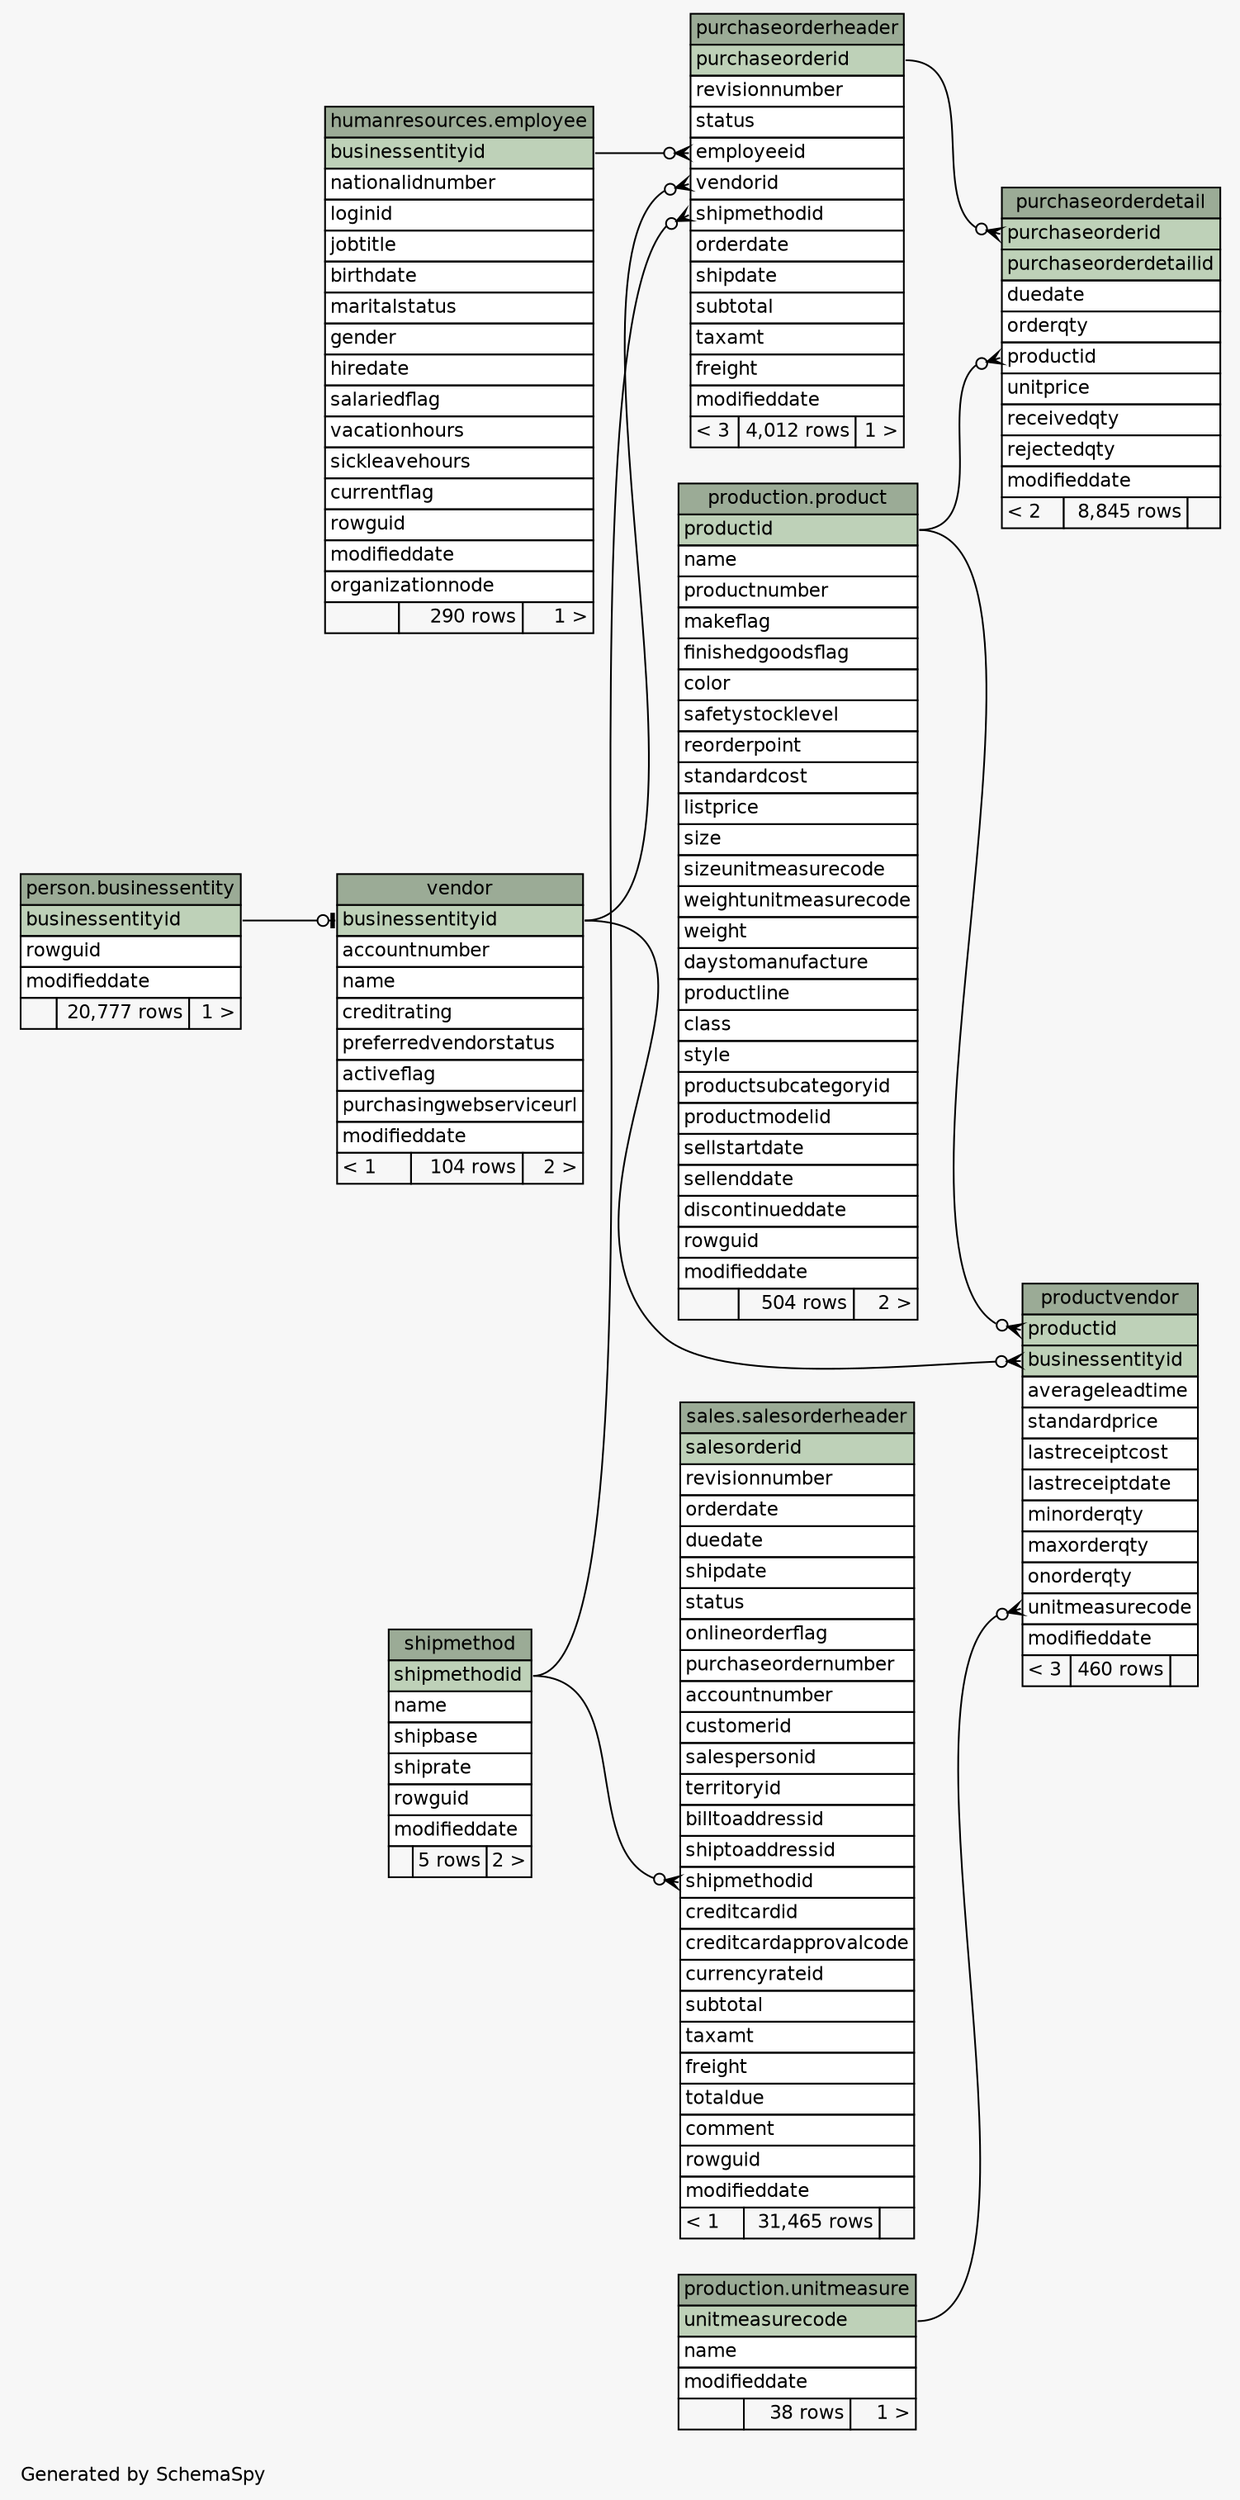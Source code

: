 // dot 2.40.1 on Linux 5.4.0-80-generic
// SchemaSpy rev 590
digraph "largeRelationshipsDiagram" {
  graph [
    rankdir="RL"
    bgcolor="#f7f7f7"
    label="\nGenerated by SchemaSpy"
    labeljust="l"
    nodesep="0.18"
    ranksep="0.46"
    fontname="Helvetica"
    fontsize="11"
  ];
  node [
    fontname="Helvetica"
    fontsize="11"
    shape="plaintext"
  ];
  edge [
    arrowsize="0.8"
  ];
  "person.businessentity" [
    label=<
    <TABLE BORDER="0" CELLBORDER="1" CELLSPACING="0" BGCOLOR="#ffffff">
      <TR><TD COLSPAN="3" BGCOLOR="#9bab96" ALIGN="CENTER">person.businessentity</TD></TR>
      <TR><TD PORT="businessentityid" COLSPAN="3" BGCOLOR="#bed1b8" ALIGN="LEFT">businessentityid</TD></TR>
      <TR><TD PORT="rowguid" COLSPAN="3" ALIGN="LEFT">rowguid</TD></TR>
      <TR><TD PORT="modifieddate" COLSPAN="3" ALIGN="LEFT">modifieddate</TD></TR>
      <TR><TD ALIGN="LEFT" BGCOLOR="#f7f7f7">  </TD><TD ALIGN="RIGHT" BGCOLOR="#f7f7f7">20,777 rows</TD><TD ALIGN="RIGHT" BGCOLOR="#f7f7f7">1 &gt;</TD></TR>
    </TABLE>>
    tooltip="person.businessentity"
  ];
  "humanresources.employee" [
    label=<
    <TABLE BORDER="0" CELLBORDER="1" CELLSPACING="0" BGCOLOR="#ffffff">
      <TR><TD COLSPAN="3" BGCOLOR="#9bab96" ALIGN="CENTER">humanresources.employee</TD></TR>
      <TR><TD PORT="businessentityid" COLSPAN="3" BGCOLOR="#bed1b8" ALIGN="LEFT">businessentityid</TD></TR>
      <TR><TD PORT="nationalidnumber" COLSPAN="3" ALIGN="LEFT">nationalidnumber</TD></TR>
      <TR><TD PORT="loginid" COLSPAN="3" ALIGN="LEFT">loginid</TD></TR>
      <TR><TD PORT="jobtitle" COLSPAN="3" ALIGN="LEFT">jobtitle</TD></TR>
      <TR><TD PORT="birthdate" COLSPAN="3" ALIGN="LEFT">birthdate</TD></TR>
      <TR><TD PORT="maritalstatus" COLSPAN="3" ALIGN="LEFT">maritalstatus</TD></TR>
      <TR><TD PORT="gender" COLSPAN="3" ALIGN="LEFT">gender</TD></TR>
      <TR><TD PORT="hiredate" COLSPAN="3" ALIGN="LEFT">hiredate</TD></TR>
      <TR><TD PORT="salariedflag" COLSPAN="3" ALIGN="LEFT">salariedflag</TD></TR>
      <TR><TD PORT="vacationhours" COLSPAN="3" ALIGN="LEFT">vacationhours</TD></TR>
      <TR><TD PORT="sickleavehours" COLSPAN="3" ALIGN="LEFT">sickleavehours</TD></TR>
      <TR><TD PORT="currentflag" COLSPAN="3" ALIGN="LEFT">currentflag</TD></TR>
      <TR><TD PORT="rowguid" COLSPAN="3" ALIGN="LEFT">rowguid</TD></TR>
      <TR><TD PORT="modifieddate" COLSPAN="3" ALIGN="LEFT">modifieddate</TD></TR>
      <TR><TD PORT="organizationnode" COLSPAN="3" ALIGN="LEFT">organizationnode</TD></TR>
      <TR><TD ALIGN="LEFT" BGCOLOR="#f7f7f7">  </TD><TD ALIGN="RIGHT" BGCOLOR="#f7f7f7">290 rows</TD><TD ALIGN="RIGHT" BGCOLOR="#f7f7f7">1 &gt;</TD></TR>
    </TABLE>>
    tooltip="humanresources.employee"
  ];
  "production.product" [
    label=<
    <TABLE BORDER="0" CELLBORDER="1" CELLSPACING="0" BGCOLOR="#ffffff">
      <TR><TD COLSPAN="3" BGCOLOR="#9bab96" ALIGN="CENTER">production.product</TD></TR>
      <TR><TD PORT="productid" COLSPAN="3" BGCOLOR="#bed1b8" ALIGN="LEFT">productid</TD></TR>
      <TR><TD PORT="name" COLSPAN="3" ALIGN="LEFT">name</TD></TR>
      <TR><TD PORT="productnumber" COLSPAN="3" ALIGN="LEFT">productnumber</TD></TR>
      <TR><TD PORT="makeflag" COLSPAN="3" ALIGN="LEFT">makeflag</TD></TR>
      <TR><TD PORT="finishedgoodsflag" COLSPAN="3" ALIGN="LEFT">finishedgoodsflag</TD></TR>
      <TR><TD PORT="color" COLSPAN="3" ALIGN="LEFT">color</TD></TR>
      <TR><TD PORT="safetystocklevel" COLSPAN="3" ALIGN="LEFT">safetystocklevel</TD></TR>
      <TR><TD PORT="reorderpoint" COLSPAN="3" ALIGN="LEFT">reorderpoint</TD></TR>
      <TR><TD PORT="standardcost" COLSPAN="3" ALIGN="LEFT">standardcost</TD></TR>
      <TR><TD PORT="listprice" COLSPAN="3" ALIGN="LEFT">listprice</TD></TR>
      <TR><TD PORT="size" COLSPAN="3" ALIGN="LEFT">size</TD></TR>
      <TR><TD PORT="sizeunitmeasurecode" COLSPAN="3" ALIGN="LEFT">sizeunitmeasurecode</TD></TR>
      <TR><TD PORT="weightunitmeasurecode" COLSPAN="3" ALIGN="LEFT">weightunitmeasurecode</TD></TR>
      <TR><TD PORT="weight" COLSPAN="3" ALIGN="LEFT">weight</TD></TR>
      <TR><TD PORT="daystomanufacture" COLSPAN="3" ALIGN="LEFT">daystomanufacture</TD></TR>
      <TR><TD PORT="productline" COLSPAN="3" ALIGN="LEFT">productline</TD></TR>
      <TR><TD PORT="class" COLSPAN="3" ALIGN="LEFT">class</TD></TR>
      <TR><TD PORT="style" COLSPAN="3" ALIGN="LEFT">style</TD></TR>
      <TR><TD PORT="productsubcategoryid" COLSPAN="3" ALIGN="LEFT">productsubcategoryid</TD></TR>
      <TR><TD PORT="productmodelid" COLSPAN="3" ALIGN="LEFT">productmodelid</TD></TR>
      <TR><TD PORT="sellstartdate" COLSPAN="3" ALIGN="LEFT">sellstartdate</TD></TR>
      <TR><TD PORT="sellenddate" COLSPAN="3" ALIGN="LEFT">sellenddate</TD></TR>
      <TR><TD PORT="discontinueddate" COLSPAN="3" ALIGN="LEFT">discontinueddate</TD></TR>
      <TR><TD PORT="rowguid" COLSPAN="3" ALIGN="LEFT">rowguid</TD></TR>
      <TR><TD PORT="modifieddate" COLSPAN="3" ALIGN="LEFT">modifieddate</TD></TR>
      <TR><TD ALIGN="LEFT" BGCOLOR="#f7f7f7">  </TD><TD ALIGN="RIGHT" BGCOLOR="#f7f7f7">504 rows</TD><TD ALIGN="RIGHT" BGCOLOR="#f7f7f7">2 &gt;</TD></TR>
    </TABLE>>
    tooltip="production.product"
  ];
  "productvendor" [
    label=<
    <TABLE BORDER="0" CELLBORDER="1" CELLSPACING="0" BGCOLOR="#ffffff">
      <TR><TD COLSPAN="3" BGCOLOR="#9bab96" ALIGN="CENTER">productvendor</TD></TR>
      <TR><TD PORT="productid" COLSPAN="3" BGCOLOR="#bed1b8" ALIGN="LEFT">productid</TD></TR>
      <TR><TD PORT="businessentityid" COLSPAN="3" BGCOLOR="#bed1b8" ALIGN="LEFT">businessentityid</TD></TR>
      <TR><TD PORT="averageleadtime" COLSPAN="3" ALIGN="LEFT">averageleadtime</TD></TR>
      <TR><TD PORT="standardprice" COLSPAN="3" ALIGN="LEFT">standardprice</TD></TR>
      <TR><TD PORT="lastreceiptcost" COLSPAN="3" ALIGN="LEFT">lastreceiptcost</TD></TR>
      <TR><TD PORT="lastreceiptdate" COLSPAN="3" ALIGN="LEFT">lastreceiptdate</TD></TR>
      <TR><TD PORT="minorderqty" COLSPAN="3" ALIGN="LEFT">minorderqty</TD></TR>
      <TR><TD PORT="maxorderqty" COLSPAN="3" ALIGN="LEFT">maxorderqty</TD></TR>
      <TR><TD PORT="onorderqty" COLSPAN="3" ALIGN="LEFT">onorderqty</TD></TR>
      <TR><TD PORT="unitmeasurecode" COLSPAN="3" ALIGN="LEFT">unitmeasurecode</TD></TR>
      <TR><TD PORT="modifieddate" COLSPAN="3" ALIGN="LEFT">modifieddate</TD></TR>
      <TR><TD ALIGN="LEFT" BGCOLOR="#f7f7f7">&lt; 3</TD><TD ALIGN="RIGHT" BGCOLOR="#f7f7f7">460 rows</TD><TD ALIGN="RIGHT" BGCOLOR="#f7f7f7">  </TD></TR>
    </TABLE>>
    URL="tables/productvendor.html"
    tooltip="productvendor"
  ];
  "purchaseorderdetail" [
    label=<
    <TABLE BORDER="0" CELLBORDER="1" CELLSPACING="0" BGCOLOR="#ffffff">
      <TR><TD COLSPAN="3" BGCOLOR="#9bab96" ALIGN="CENTER">purchaseorderdetail</TD></TR>
      <TR><TD PORT="purchaseorderid" COLSPAN="3" BGCOLOR="#bed1b8" ALIGN="LEFT">purchaseorderid</TD></TR>
      <TR><TD PORT="purchaseorderdetailid" COLSPAN="3" BGCOLOR="#bed1b8" ALIGN="LEFT">purchaseorderdetailid</TD></TR>
      <TR><TD PORT="duedate" COLSPAN="3" ALIGN="LEFT">duedate</TD></TR>
      <TR><TD PORT="orderqty" COLSPAN="3" ALIGN="LEFT">orderqty</TD></TR>
      <TR><TD PORT="productid" COLSPAN="3" ALIGN="LEFT">productid</TD></TR>
      <TR><TD PORT="unitprice" COLSPAN="3" ALIGN="LEFT">unitprice</TD></TR>
      <TR><TD PORT="receivedqty" COLSPAN="3" ALIGN="LEFT">receivedqty</TD></TR>
      <TR><TD PORT="rejectedqty" COLSPAN="3" ALIGN="LEFT">rejectedqty</TD></TR>
      <TR><TD PORT="modifieddate" COLSPAN="3" ALIGN="LEFT">modifieddate</TD></TR>
      <TR><TD ALIGN="LEFT" BGCOLOR="#f7f7f7">&lt; 2</TD><TD ALIGN="RIGHT" BGCOLOR="#f7f7f7">8,845 rows</TD><TD ALIGN="RIGHT" BGCOLOR="#f7f7f7">  </TD></TR>
    </TABLE>>
    URL="tables/purchaseorderdetail.html"
    tooltip="purchaseorderdetail"
  ];
  "purchaseorderheader" [
    label=<
    <TABLE BORDER="0" CELLBORDER="1" CELLSPACING="0" BGCOLOR="#ffffff">
      <TR><TD COLSPAN="3" BGCOLOR="#9bab96" ALIGN="CENTER">purchaseorderheader</TD></TR>
      <TR><TD PORT="purchaseorderid" COLSPAN="3" BGCOLOR="#bed1b8" ALIGN="LEFT">purchaseorderid</TD></TR>
      <TR><TD PORT="revisionnumber" COLSPAN="3" ALIGN="LEFT">revisionnumber</TD></TR>
      <TR><TD PORT="status" COLSPAN="3" ALIGN="LEFT">status</TD></TR>
      <TR><TD PORT="employeeid" COLSPAN="3" ALIGN="LEFT">employeeid</TD></TR>
      <TR><TD PORT="vendorid" COLSPAN="3" ALIGN="LEFT">vendorid</TD></TR>
      <TR><TD PORT="shipmethodid" COLSPAN="3" ALIGN="LEFT">shipmethodid</TD></TR>
      <TR><TD PORT="orderdate" COLSPAN="3" ALIGN="LEFT">orderdate</TD></TR>
      <TR><TD PORT="shipdate" COLSPAN="3" ALIGN="LEFT">shipdate</TD></TR>
      <TR><TD PORT="subtotal" COLSPAN="3" ALIGN="LEFT">subtotal</TD></TR>
      <TR><TD PORT="taxamt" COLSPAN="3" ALIGN="LEFT">taxamt</TD></TR>
      <TR><TD PORT="freight" COLSPAN="3" ALIGN="LEFT">freight</TD></TR>
      <TR><TD PORT="modifieddate" COLSPAN="3" ALIGN="LEFT">modifieddate</TD></TR>
      <TR><TD ALIGN="LEFT" BGCOLOR="#f7f7f7">&lt; 3</TD><TD ALIGN="RIGHT" BGCOLOR="#f7f7f7">4,012 rows</TD><TD ALIGN="RIGHT" BGCOLOR="#f7f7f7">1 &gt;</TD></TR>
    </TABLE>>
    URL="tables/purchaseorderheader.html"
    tooltip="purchaseorderheader"
  ];
  "sales.salesorderheader" [
    label=<
    <TABLE BORDER="0" CELLBORDER="1" CELLSPACING="0" BGCOLOR="#ffffff">
      <TR><TD COLSPAN="3" BGCOLOR="#9bab96" ALIGN="CENTER">sales.salesorderheader</TD></TR>
      <TR><TD PORT="salesorderid" COLSPAN="3" BGCOLOR="#bed1b8" ALIGN="LEFT">salesorderid</TD></TR>
      <TR><TD PORT="revisionnumber" COLSPAN="3" ALIGN="LEFT">revisionnumber</TD></TR>
      <TR><TD PORT="orderdate" COLSPAN="3" ALIGN="LEFT">orderdate</TD></TR>
      <TR><TD PORT="duedate" COLSPAN="3" ALIGN="LEFT">duedate</TD></TR>
      <TR><TD PORT="shipdate" COLSPAN="3" ALIGN="LEFT">shipdate</TD></TR>
      <TR><TD PORT="status" COLSPAN="3" ALIGN="LEFT">status</TD></TR>
      <TR><TD PORT="onlineorderflag" COLSPAN="3" ALIGN="LEFT">onlineorderflag</TD></TR>
      <TR><TD PORT="purchaseordernumber" COLSPAN="3" ALIGN="LEFT">purchaseordernumber</TD></TR>
      <TR><TD PORT="accountnumber" COLSPAN="3" ALIGN="LEFT">accountnumber</TD></TR>
      <TR><TD PORT="customerid" COLSPAN="3" ALIGN="LEFT">customerid</TD></TR>
      <TR><TD PORT="salespersonid" COLSPAN="3" ALIGN="LEFT">salespersonid</TD></TR>
      <TR><TD PORT="territoryid" COLSPAN="3" ALIGN="LEFT">territoryid</TD></TR>
      <TR><TD PORT="billtoaddressid" COLSPAN="3" ALIGN="LEFT">billtoaddressid</TD></TR>
      <TR><TD PORT="shiptoaddressid" COLSPAN="3" ALIGN="LEFT">shiptoaddressid</TD></TR>
      <TR><TD PORT="shipmethodid" COLSPAN="3" ALIGN="LEFT">shipmethodid</TD></TR>
      <TR><TD PORT="creditcardid" COLSPAN="3" ALIGN="LEFT">creditcardid</TD></TR>
      <TR><TD PORT="creditcardapprovalcode" COLSPAN="3" ALIGN="LEFT">creditcardapprovalcode</TD></TR>
      <TR><TD PORT="currencyrateid" COLSPAN="3" ALIGN="LEFT">currencyrateid</TD></TR>
      <TR><TD PORT="subtotal" COLSPAN="3" ALIGN="LEFT">subtotal</TD></TR>
      <TR><TD PORT="taxamt" COLSPAN="3" ALIGN="LEFT">taxamt</TD></TR>
      <TR><TD PORT="freight" COLSPAN="3" ALIGN="LEFT">freight</TD></TR>
      <TR><TD PORT="totaldue" COLSPAN="3" ALIGN="LEFT">totaldue</TD></TR>
      <TR><TD PORT="comment" COLSPAN="3" ALIGN="LEFT">comment</TD></TR>
      <TR><TD PORT="rowguid" COLSPAN="3" ALIGN="LEFT">rowguid</TD></TR>
      <TR><TD PORT="modifieddate" COLSPAN="3" ALIGN="LEFT">modifieddate</TD></TR>
      <TR><TD ALIGN="LEFT" BGCOLOR="#f7f7f7">&lt; 1</TD><TD ALIGN="RIGHT" BGCOLOR="#f7f7f7">31,465 rows</TD><TD ALIGN="RIGHT" BGCOLOR="#f7f7f7">  </TD></TR>
    </TABLE>>
    tooltip="sales.salesorderheader"
  ];
  "shipmethod" [
    label=<
    <TABLE BORDER="0" CELLBORDER="1" CELLSPACING="0" BGCOLOR="#ffffff">
      <TR><TD COLSPAN="3" BGCOLOR="#9bab96" ALIGN="CENTER">shipmethod</TD></TR>
      <TR><TD PORT="shipmethodid" COLSPAN="3" BGCOLOR="#bed1b8" ALIGN="LEFT">shipmethodid</TD></TR>
      <TR><TD PORT="name" COLSPAN="3" ALIGN="LEFT">name</TD></TR>
      <TR><TD PORT="shipbase" COLSPAN="3" ALIGN="LEFT">shipbase</TD></TR>
      <TR><TD PORT="shiprate" COLSPAN="3" ALIGN="LEFT">shiprate</TD></TR>
      <TR><TD PORT="rowguid" COLSPAN="3" ALIGN="LEFT">rowguid</TD></TR>
      <TR><TD PORT="modifieddate" COLSPAN="3" ALIGN="LEFT">modifieddate</TD></TR>
      <TR><TD ALIGN="LEFT" BGCOLOR="#f7f7f7">  </TD><TD ALIGN="RIGHT" BGCOLOR="#f7f7f7">5 rows</TD><TD ALIGN="RIGHT" BGCOLOR="#f7f7f7">2 &gt;</TD></TR>
    </TABLE>>
    URL="tables/shipmethod.html"
    tooltip="shipmethod"
  ];
  "production.unitmeasure" [
    label=<
    <TABLE BORDER="0" CELLBORDER="1" CELLSPACING="0" BGCOLOR="#ffffff">
      <TR><TD COLSPAN="3" BGCOLOR="#9bab96" ALIGN="CENTER">production.unitmeasure</TD></TR>
      <TR><TD PORT="unitmeasurecode" COLSPAN="3" BGCOLOR="#bed1b8" ALIGN="LEFT">unitmeasurecode</TD></TR>
      <TR><TD PORT="name" COLSPAN="3" ALIGN="LEFT">name</TD></TR>
      <TR><TD PORT="modifieddate" COLSPAN="3" ALIGN="LEFT">modifieddate</TD></TR>
      <TR><TD ALIGN="LEFT" BGCOLOR="#f7f7f7">  </TD><TD ALIGN="RIGHT" BGCOLOR="#f7f7f7">38 rows</TD><TD ALIGN="RIGHT" BGCOLOR="#f7f7f7">1 &gt;</TD></TR>
    </TABLE>>
    tooltip="production.unitmeasure"
  ];
  "vendor" [
    label=<
    <TABLE BORDER="0" CELLBORDER="1" CELLSPACING="0" BGCOLOR="#ffffff">
      <TR><TD COLSPAN="3" BGCOLOR="#9bab96" ALIGN="CENTER">vendor</TD></TR>
      <TR><TD PORT="businessentityid" COLSPAN="3" BGCOLOR="#bed1b8" ALIGN="LEFT">businessentityid</TD></TR>
      <TR><TD PORT="accountnumber" COLSPAN="3" ALIGN="LEFT">accountnumber</TD></TR>
      <TR><TD PORT="name" COLSPAN="3" ALIGN="LEFT">name</TD></TR>
      <TR><TD PORT="creditrating" COLSPAN="3" ALIGN="LEFT">creditrating</TD></TR>
      <TR><TD PORT="preferredvendorstatus" COLSPAN="3" ALIGN="LEFT">preferredvendorstatus</TD></TR>
      <TR><TD PORT="activeflag" COLSPAN="3" ALIGN="LEFT">activeflag</TD></TR>
      <TR><TD PORT="purchasingwebserviceurl" COLSPAN="3" ALIGN="LEFT">purchasingwebserviceurl</TD></TR>
      <TR><TD PORT="modifieddate" COLSPAN="3" ALIGN="LEFT">modifieddate</TD></TR>
      <TR><TD ALIGN="LEFT" BGCOLOR="#f7f7f7">&lt; 1</TD><TD ALIGN="RIGHT" BGCOLOR="#f7f7f7">104 rows</TD><TD ALIGN="RIGHT" BGCOLOR="#f7f7f7">2 &gt;</TD></TR>
    </TABLE>>
    URL="tables/vendor.html"
    tooltip="vendor"
  ];
  "productvendor":"businessentityid":w -> "vendor":"businessentityid":e [arrowhead=none dir=back arrowtail=crowodot];
  "productvendor":"productid":w -> "production.product":"productid":e [arrowhead=none dir=back arrowtail=crowodot];
  "productvendor":"unitmeasurecode":w -> "production.unitmeasure":"unitmeasurecode":e [arrowhead=none dir=back arrowtail=crowodot];
  "purchaseorderdetail":"productid":w -> "production.product":"productid":e [arrowhead=none dir=back arrowtail=crowodot];
  "purchaseorderdetail":"purchaseorderid":w -> "purchaseorderheader":"purchaseorderid":e [arrowhead=none dir=back arrowtail=crowodot];
  "purchaseorderheader":"employeeid":w -> "humanresources.employee":"businessentityid":e [arrowhead=none dir=back arrowtail=crowodot];
  "purchaseorderheader":"shipmethodid":w -> "shipmethod":"shipmethodid":e [arrowhead=none dir=back arrowtail=crowodot];
  "purchaseorderheader":"vendorid":w -> "vendor":"businessentityid":e [arrowhead=none dir=back arrowtail=crowodot];
  "sales.salesorderheader":"shipmethodid":w -> "shipmethod":"shipmethodid":e [arrowhead=none dir=back arrowtail=crowodot];
  "vendor":"businessentityid":w -> "person.businessentity":"businessentityid":e [arrowhead=none dir=back arrowtail=teeodot];
}

